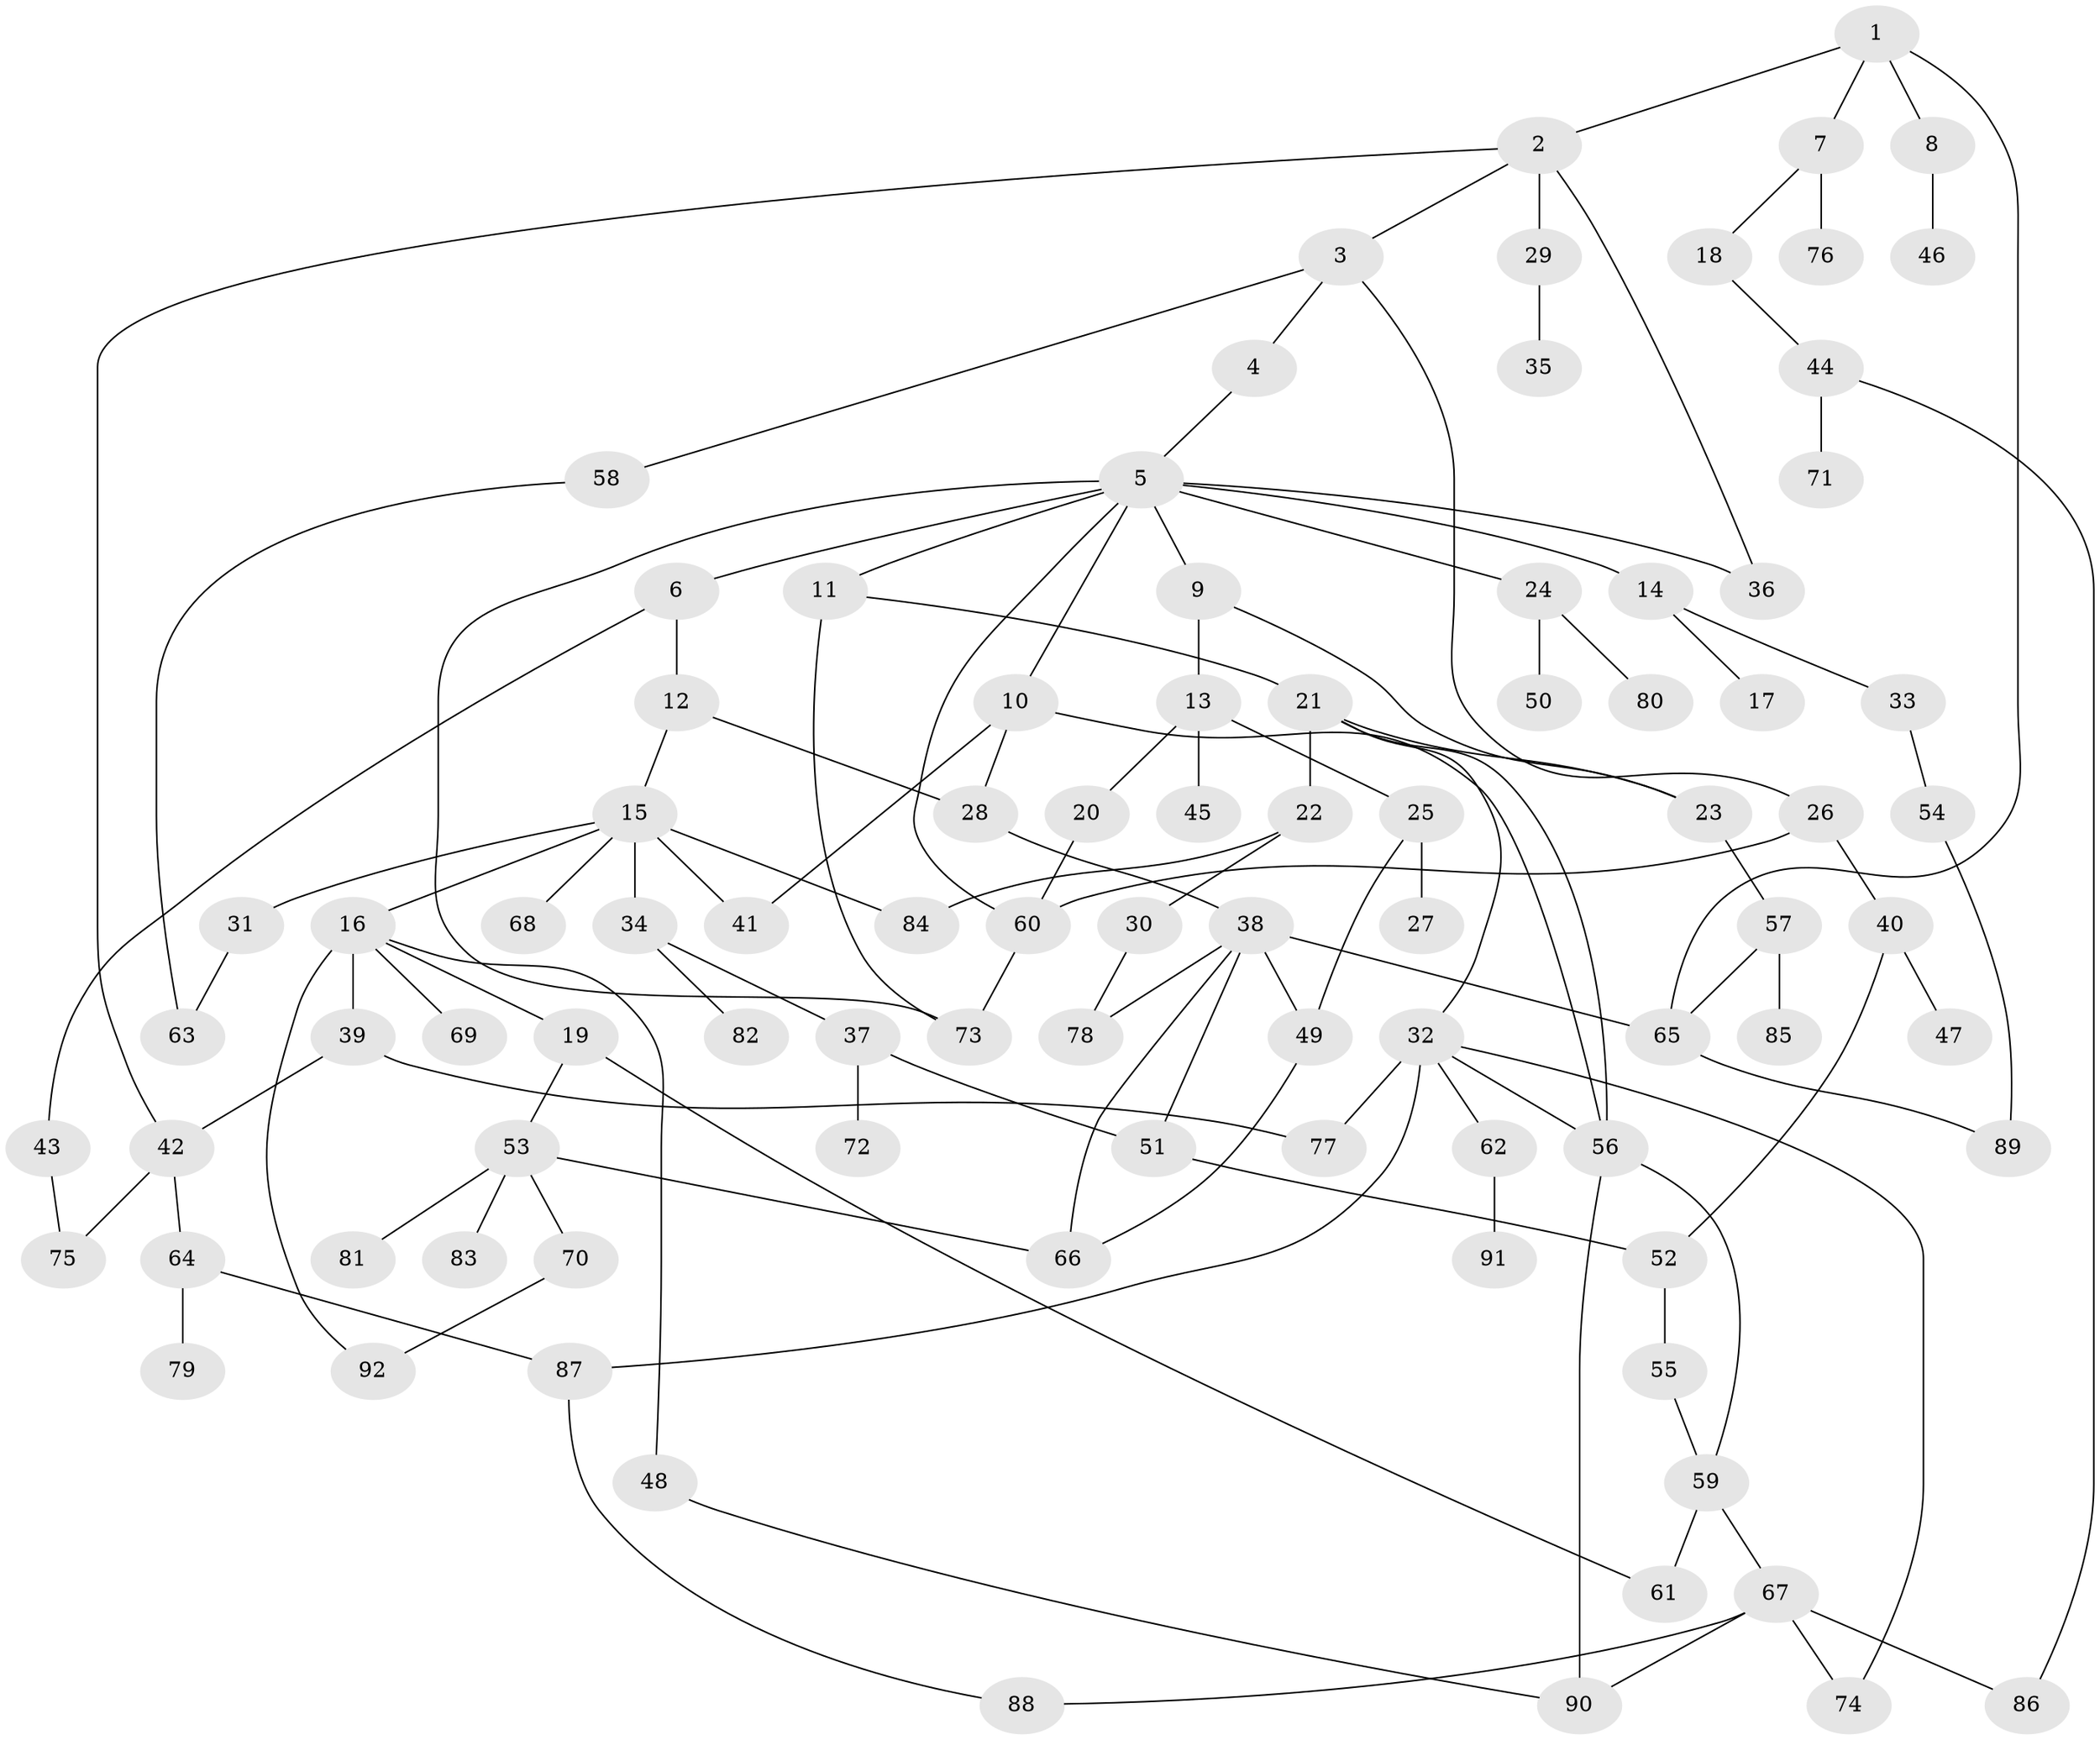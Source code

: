 // coarse degree distribution, {4: 0.15254237288135594, 5: 0.06779661016949153, 2: 0.288135593220339, 11: 0.01694915254237288, 1: 0.22033898305084745, 7: 0.05084745762711865, 3: 0.15254237288135594, 6: 0.05084745762711865}
// Generated by graph-tools (version 1.1) at 2025/51/02/27/25 19:51:38]
// undirected, 92 vertices, 124 edges
graph export_dot {
graph [start="1"]
  node [color=gray90,style=filled];
  1;
  2;
  3;
  4;
  5;
  6;
  7;
  8;
  9;
  10;
  11;
  12;
  13;
  14;
  15;
  16;
  17;
  18;
  19;
  20;
  21;
  22;
  23;
  24;
  25;
  26;
  27;
  28;
  29;
  30;
  31;
  32;
  33;
  34;
  35;
  36;
  37;
  38;
  39;
  40;
  41;
  42;
  43;
  44;
  45;
  46;
  47;
  48;
  49;
  50;
  51;
  52;
  53;
  54;
  55;
  56;
  57;
  58;
  59;
  60;
  61;
  62;
  63;
  64;
  65;
  66;
  67;
  68;
  69;
  70;
  71;
  72;
  73;
  74;
  75;
  76;
  77;
  78;
  79;
  80;
  81;
  82;
  83;
  84;
  85;
  86;
  87;
  88;
  89;
  90;
  91;
  92;
  1 -- 2;
  1 -- 7;
  1 -- 8;
  1 -- 65;
  2 -- 3;
  2 -- 29;
  2 -- 36;
  2 -- 42;
  3 -- 4;
  3 -- 26;
  3 -- 58;
  4 -- 5;
  5 -- 6;
  5 -- 9;
  5 -- 10;
  5 -- 11;
  5 -- 14;
  5 -- 24;
  5 -- 73;
  5 -- 36;
  5 -- 60;
  6 -- 12;
  6 -- 43;
  7 -- 18;
  7 -- 76;
  8 -- 46;
  9 -- 13;
  9 -- 23;
  10 -- 28;
  10 -- 56;
  10 -- 41;
  11 -- 21;
  11 -- 73;
  12 -- 15;
  12 -- 28;
  13 -- 20;
  13 -- 25;
  13 -- 45;
  14 -- 17;
  14 -- 33;
  15 -- 16;
  15 -- 31;
  15 -- 34;
  15 -- 41;
  15 -- 68;
  15 -- 84;
  16 -- 19;
  16 -- 39;
  16 -- 48;
  16 -- 69;
  16 -- 92;
  18 -- 44;
  19 -- 53;
  19 -- 61;
  20 -- 60;
  21 -- 22;
  21 -- 32;
  21 -- 56;
  21 -- 23;
  22 -- 30;
  22 -- 84;
  23 -- 57;
  24 -- 50;
  24 -- 80;
  25 -- 27;
  25 -- 49;
  26 -- 40;
  26 -- 60;
  28 -- 38;
  29 -- 35;
  30 -- 78;
  31 -- 63;
  32 -- 62;
  32 -- 74;
  32 -- 77;
  32 -- 87;
  32 -- 56;
  33 -- 54;
  34 -- 37;
  34 -- 82;
  37 -- 72;
  37 -- 51;
  38 -- 51;
  38 -- 66;
  38 -- 49;
  38 -- 78;
  38 -- 65;
  39 -- 42;
  39 -- 77;
  40 -- 47;
  40 -- 52;
  42 -- 64;
  42 -- 75;
  43 -- 75;
  44 -- 71;
  44 -- 86;
  48 -- 90;
  49 -- 66;
  51 -- 52;
  52 -- 55;
  53 -- 66;
  53 -- 70;
  53 -- 81;
  53 -- 83;
  54 -- 89;
  55 -- 59;
  56 -- 59;
  56 -- 90;
  57 -- 65;
  57 -- 85;
  58 -- 63;
  59 -- 67;
  59 -- 61;
  60 -- 73;
  62 -- 91;
  64 -- 79;
  64 -- 87;
  65 -- 89;
  67 -- 88;
  67 -- 86;
  67 -- 74;
  67 -- 90;
  70 -- 92;
  87 -- 88;
}

